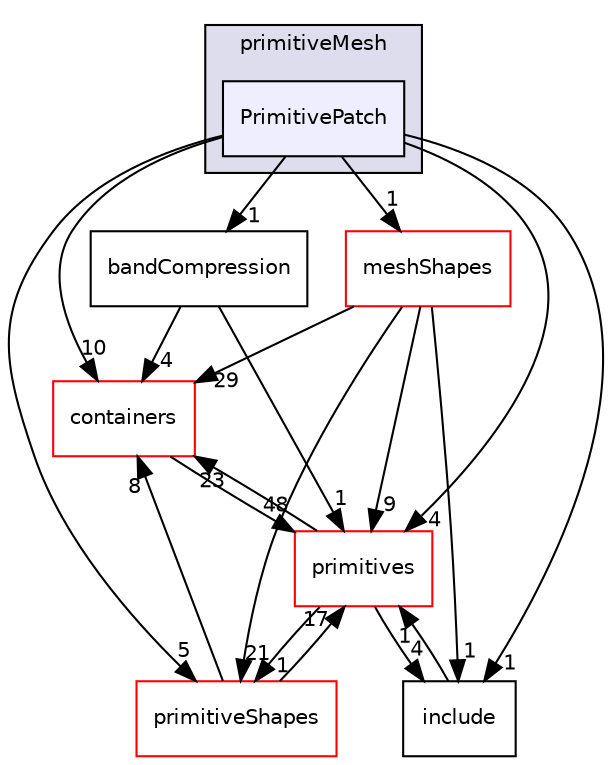 digraph "src/OpenFOAM/meshes/primitiveMesh/PrimitivePatch" {
  bgcolor=transparent;
  compound=true
  node [ fontsize="10", fontname="Helvetica"];
  edge [ labelfontsize="10", labelfontname="Helvetica"];
  subgraph clusterdir_d498992fb7d3f293d898bf6d3a4df869 {
    graph [ bgcolor="#ddddee", pencolor="black", label="primitiveMesh" fontname="Helvetica", fontsize="10", URL="dir_d498992fb7d3f293d898bf6d3a4df869.html"]
  dir_42af166d668911d4253146e249bedcd8 [shape=box, label="PrimitivePatch", style="filled", fillcolor="#eeeeff", pencolor="black", URL="dir_42af166d668911d4253146e249bedcd8.html"];
  }
  dir_6cbbb88865395e786d7352e527ca2978 [shape=box label="bandCompression" URL="dir_6cbbb88865395e786d7352e527ca2978.html"];
  dir_19d0872053bde092be81d7fe3f56cbf7 [shape=box label="containers" color="red" URL="dir_19d0872053bde092be81d7fe3f56cbf7.html"];
  dir_a36ac568b20b0ed2190ed53a491bc296 [shape=box label="primitiveShapes" color="red" URL="dir_a36ac568b20b0ed2190ed53a491bc296.html"];
  dir_3e50f45338116b169052b428016851aa [shape=box label="primitives" color="red" URL="dir_3e50f45338116b169052b428016851aa.html"];
  dir_b8e2732bc99f8fb2a379dad81aa6030e [shape=box label="meshShapes" color="red" URL="dir_b8e2732bc99f8fb2a379dad81aa6030e.html"];
  dir_e954e9f5966bc1c681a414ec8bd0ee15 [shape=box label="include" URL="dir_e954e9f5966bc1c681a414ec8bd0ee15.html"];
  dir_6cbbb88865395e786d7352e527ca2978->dir_19d0872053bde092be81d7fe3f56cbf7 [headlabel="4", labeldistance=1.5 headhref="dir_002216_001893.html"];
  dir_6cbbb88865395e786d7352e527ca2978->dir_3e50f45338116b169052b428016851aa [headlabel="1", labeldistance=1.5 headhref="dir_002216_002313.html"];
  dir_19d0872053bde092be81d7fe3f56cbf7->dir_3e50f45338116b169052b428016851aa [headlabel="48", labeldistance=1.5 headhref="dir_001893_002313.html"];
  dir_42af166d668911d4253146e249bedcd8->dir_6cbbb88865395e786d7352e527ca2978 [headlabel="1", labeldistance=1.5 headhref="dir_002301_002216.html"];
  dir_42af166d668911d4253146e249bedcd8->dir_19d0872053bde092be81d7fe3f56cbf7 [headlabel="10", labeldistance=1.5 headhref="dir_002301_001893.html"];
  dir_42af166d668911d4253146e249bedcd8->dir_a36ac568b20b0ed2190ed53a491bc296 [headlabel="5", labeldistance=1.5 headhref="dir_002301_002302.html"];
  dir_42af166d668911d4253146e249bedcd8->dir_3e50f45338116b169052b428016851aa [headlabel="4", labeldistance=1.5 headhref="dir_002301_002313.html"];
  dir_42af166d668911d4253146e249bedcd8->dir_b8e2732bc99f8fb2a379dad81aa6030e [headlabel="1", labeldistance=1.5 headhref="dir_002301_002226.html"];
  dir_42af166d668911d4253146e249bedcd8->dir_e954e9f5966bc1c681a414ec8bd0ee15 [headlabel="1", labeldistance=1.5 headhref="dir_002301_002110.html"];
  dir_a36ac568b20b0ed2190ed53a491bc296->dir_19d0872053bde092be81d7fe3f56cbf7 [headlabel="8", labeldistance=1.5 headhref="dir_002302_001893.html"];
  dir_a36ac568b20b0ed2190ed53a491bc296->dir_3e50f45338116b169052b428016851aa [headlabel="17", labeldistance=1.5 headhref="dir_002302_002313.html"];
  dir_3e50f45338116b169052b428016851aa->dir_19d0872053bde092be81d7fe3f56cbf7 [headlabel="23", labeldistance=1.5 headhref="dir_002313_001893.html"];
  dir_3e50f45338116b169052b428016851aa->dir_a36ac568b20b0ed2190ed53a491bc296 [headlabel="1", labeldistance=1.5 headhref="dir_002313_002302.html"];
  dir_3e50f45338116b169052b428016851aa->dir_e954e9f5966bc1c681a414ec8bd0ee15 [headlabel="4", labeldistance=1.5 headhref="dir_002313_002110.html"];
  dir_b8e2732bc99f8fb2a379dad81aa6030e->dir_19d0872053bde092be81d7fe3f56cbf7 [headlabel="29", labeldistance=1.5 headhref="dir_002226_001893.html"];
  dir_b8e2732bc99f8fb2a379dad81aa6030e->dir_a36ac568b20b0ed2190ed53a491bc296 [headlabel="21", labeldistance=1.5 headhref="dir_002226_002302.html"];
  dir_b8e2732bc99f8fb2a379dad81aa6030e->dir_3e50f45338116b169052b428016851aa [headlabel="9", labeldistance=1.5 headhref="dir_002226_002313.html"];
  dir_b8e2732bc99f8fb2a379dad81aa6030e->dir_e954e9f5966bc1c681a414ec8bd0ee15 [headlabel="1", labeldistance=1.5 headhref="dir_002226_002110.html"];
  dir_e954e9f5966bc1c681a414ec8bd0ee15->dir_3e50f45338116b169052b428016851aa [headlabel="1", labeldistance=1.5 headhref="dir_002110_002313.html"];
}
